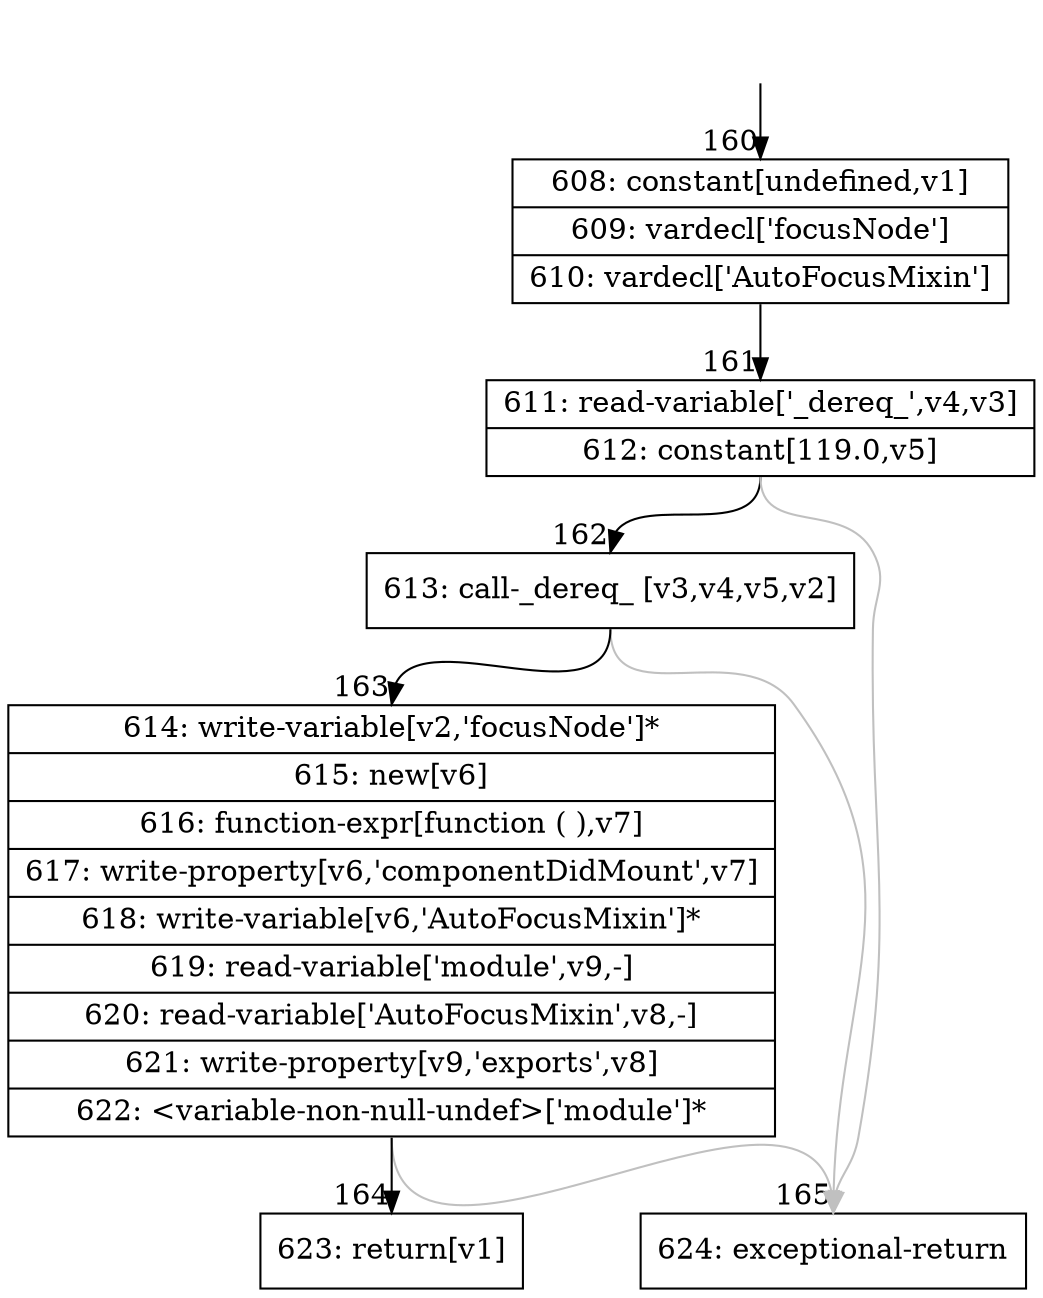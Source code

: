 digraph {
rankdir="TD"
BB_entry9[shape=none,label=""];
BB_entry9 -> BB160 [tailport=s, headport=n, headlabel="    160"]
BB160 [shape=record label="{608: constant[undefined,v1]|609: vardecl['focusNode']|610: vardecl['AutoFocusMixin']}" ] 
BB160 -> BB161 [tailport=s, headport=n, headlabel="      161"]
BB161 [shape=record label="{611: read-variable['_dereq_',v4,v3]|612: constant[119.0,v5]}" ] 
BB161 -> BB162 [tailport=s, headport=n, headlabel="      162"]
BB161 -> BB165 [tailport=s, headport=n, color=gray, headlabel="      165"]
BB162 [shape=record label="{613: call-_dereq_ [v3,v4,v5,v2]}" ] 
BB162 -> BB163 [tailport=s, headport=n, headlabel="      163"]
BB162 -> BB165 [tailport=s, headport=n, color=gray]
BB163 [shape=record label="{614: write-variable[v2,'focusNode']*|615: new[v6]|616: function-expr[function ( ),v7]|617: write-property[v6,'componentDidMount',v7]|618: write-variable[v6,'AutoFocusMixin']*|619: read-variable['module',v9,-]|620: read-variable['AutoFocusMixin',v8,-]|621: write-property[v9,'exports',v8]|622: \<variable-non-null-undef\>['module']*}" ] 
BB163 -> BB164 [tailport=s, headport=n, headlabel="      164"]
BB163 -> BB165 [tailport=s, headport=n, color=gray]
BB164 [shape=record label="{623: return[v1]}" ] 
BB165 [shape=record label="{624: exceptional-return}" ] 
//#$~ 179
}
